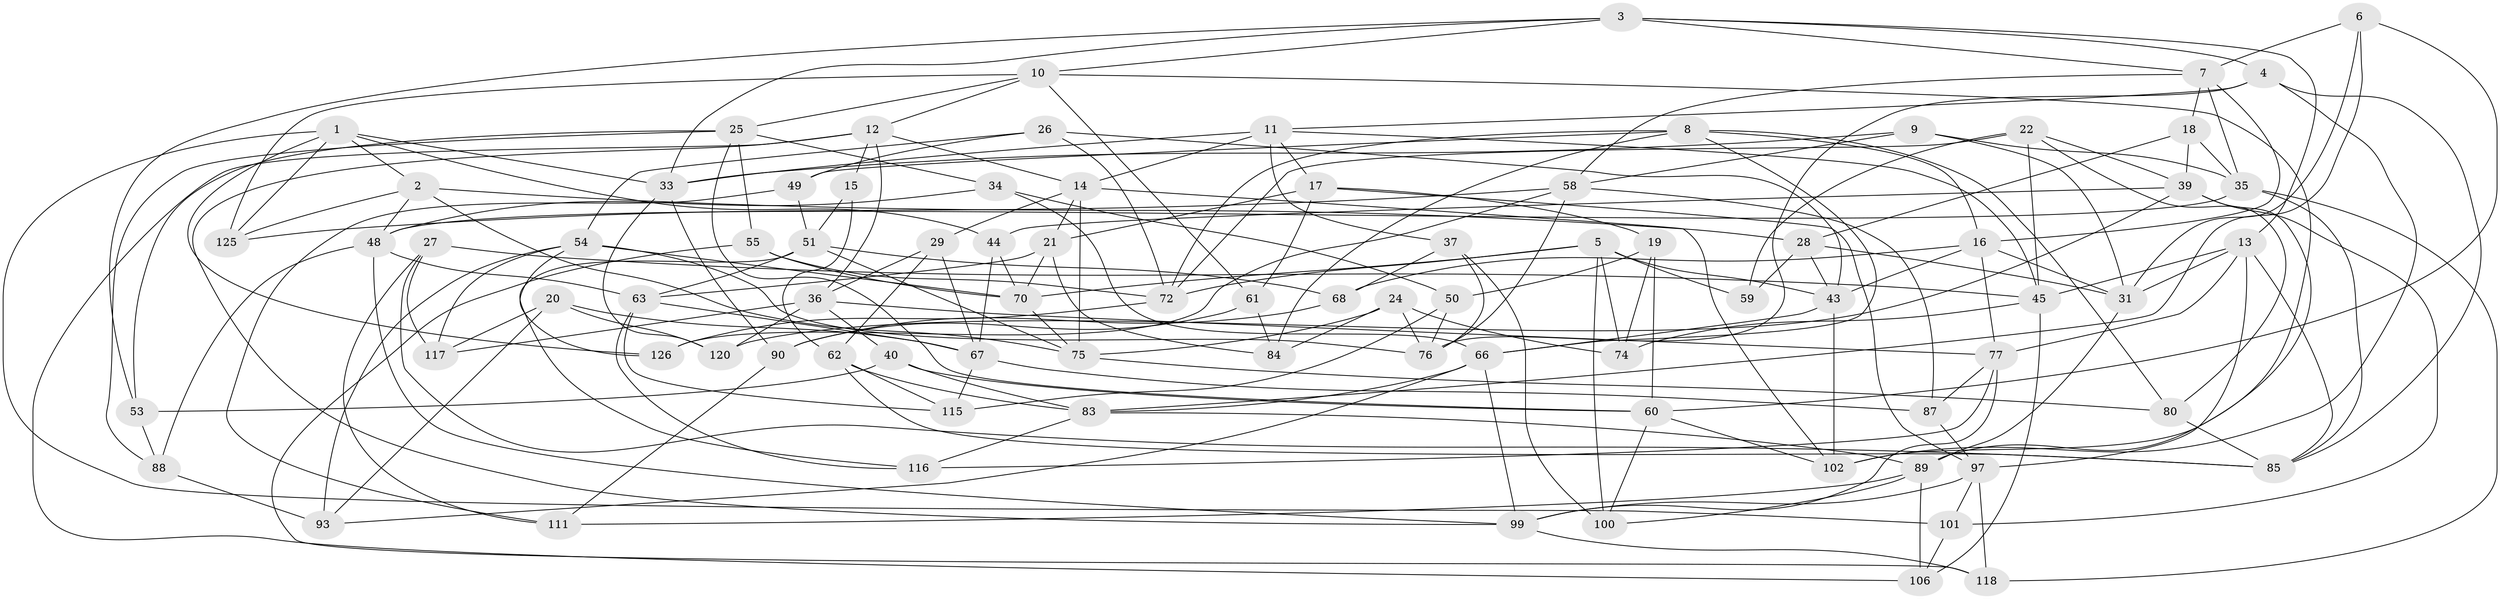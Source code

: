 // Generated by graph-tools (version 1.1) at 2025/52/02/27/25 19:52:30]
// undirected, 84 vertices, 208 edges
graph export_dot {
graph [start="1"]
  node [color=gray90,style=filled];
  1 [super="+46"];
  2 [super="+41"];
  3 [super="+98"];
  4 [super="+32"];
  5 [super="+71"];
  6;
  7 [super="+52"];
  8 [super="+82"];
  9;
  10 [super="+127"];
  11 [super="+23"];
  12 [super="+81"];
  13 [super="+128"];
  14 [super="+30"];
  15;
  16 [super="+91"];
  17 [super="+114"];
  18;
  19;
  20;
  21 [super="+56"];
  22 [super="+42"];
  24;
  25 [super="+38"];
  26;
  27;
  28 [super="+121"];
  29;
  31 [super="+78"];
  33 [super="+110"];
  34;
  35 [super="+57"];
  36 [super="+65"];
  37;
  39 [super="+69"];
  40;
  43 [super="+47"];
  44;
  45 [super="+105"];
  48 [super="+119"];
  49;
  50;
  51 [super="+92"];
  53;
  54 [super="+95"];
  55;
  58 [super="+86"];
  59;
  60 [super="+129"];
  61;
  62 [super="+64"];
  63 [super="+103"];
  66 [super="+94"];
  67 [super="+73"];
  68;
  70 [super="+79"];
  72 [super="+104"];
  74;
  75 [super="+108"];
  76 [super="+96"];
  77 [super="+112"];
  80;
  83 [super="+113"];
  84;
  85 [super="+109"];
  87;
  88;
  89 [super="+123"];
  90;
  93;
  97 [super="+107"];
  99 [super="+122"];
  100;
  101;
  102 [super="+124"];
  106;
  111;
  115;
  116;
  117;
  118;
  120;
  125;
  126;
  1 -- 44;
  1 -- 125;
  1 -- 2;
  1 -- 101;
  1 -- 126;
  1 -- 33;
  2 -- 125;
  2 -- 28 [weight=2];
  2 -- 48;
  2 -- 75;
  3 -- 4;
  3 -- 53;
  3 -- 7;
  3 -- 33;
  3 -- 10;
  3 -- 13;
  4 -- 102 [weight=2];
  4 -- 85;
  4 -- 11;
  4 -- 76;
  5 -- 43;
  5 -- 74;
  5 -- 59;
  5 -- 100;
  5 -- 72;
  5 -- 70;
  6 -- 60;
  6 -- 31;
  6 -- 7;
  6 -- 83;
  7 -- 18;
  7 -- 16;
  7 -- 35;
  7 -- 58;
  8 -- 84;
  8 -- 80;
  8 -- 66;
  8 -- 49;
  8 -- 16;
  8 -- 72;
  9 -- 33;
  9 -- 58;
  9 -- 31;
  9 -- 35;
  10 -- 125;
  10 -- 102;
  10 -- 61;
  10 -- 12;
  10 -- 25;
  11 -- 45;
  11 -- 37;
  11 -- 17;
  11 -- 14;
  11 -- 33;
  12 -- 106;
  12 -- 99;
  12 -- 36;
  12 -- 15;
  12 -- 14;
  13 -- 31;
  13 -- 97;
  13 -- 45;
  13 -- 85;
  13 -- 77;
  14 -- 75;
  14 -- 102;
  14 -- 21;
  14 -- 29;
  15 -- 62 [weight=2];
  15 -- 51;
  16 -- 68;
  16 -- 31;
  16 -- 43;
  16 -- 77;
  17 -- 61;
  17 -- 19;
  17 -- 21 [weight=2];
  17 -- 97;
  18 -- 39;
  18 -- 35;
  18 -- 28;
  19 -- 60;
  19 -- 50;
  19 -- 74;
  20 -- 120;
  20 -- 93;
  20 -- 67;
  20 -- 117;
  21 -- 63;
  21 -- 84;
  21 -- 70;
  22 -- 59 [weight=2];
  22 -- 72;
  22 -- 80;
  22 -- 45;
  22 -- 39;
  24 -- 76;
  24 -- 84;
  24 -- 74;
  24 -- 75;
  25 -- 34;
  25 -- 88;
  25 -- 53;
  25 -- 60;
  25 -- 55;
  26 -- 49;
  26 -- 54;
  26 -- 72;
  26 -- 43;
  27 -- 117;
  27 -- 85;
  27 -- 45;
  27 -- 111;
  28 -- 59;
  28 -- 43;
  28 -- 31;
  29 -- 36;
  29 -- 67;
  29 -- 62;
  31 -- 89;
  33 -- 120;
  33 -- 90;
  34 -- 50;
  34 -- 66;
  34 -- 48;
  35 -- 118;
  35 -- 48;
  35 -- 85;
  36 -- 40;
  36 -- 77;
  36 -- 120;
  36 -- 117;
  37 -- 76;
  37 -- 68;
  37 -- 100;
  39 -- 101;
  39 -- 89;
  39 -- 120;
  39 -- 44;
  40 -- 53;
  40 -- 83;
  40 -- 60;
  43 -- 102;
  43 -- 66;
  44 -- 70;
  44 -- 67;
  45 -- 74;
  45 -- 106;
  48 -- 63;
  48 -- 88;
  48 -- 99;
  49 -- 111;
  49 -- 51;
  50 -- 115;
  50 -- 76;
  51 -- 68;
  51 -- 116;
  51 -- 75;
  51 -- 63;
  53 -- 88;
  54 -- 93;
  54 -- 70;
  54 -- 126;
  54 -- 117;
  54 -- 76;
  55 -- 70;
  55 -- 118;
  55 -- 72;
  58 -- 126;
  58 -- 76;
  58 -- 125;
  58 -- 87;
  60 -- 102;
  60 -- 100;
  61 -- 90;
  61 -- 84;
  62 -- 83;
  62 -- 115;
  62 -- 85;
  63 -- 115;
  63 -- 116;
  63 -- 67;
  66 -- 83;
  66 -- 93;
  66 -- 99;
  67 -- 115;
  67 -- 87;
  68 -- 90;
  70 -- 75;
  72 -- 126;
  75 -- 80;
  77 -- 87;
  77 -- 99;
  77 -- 116;
  80 -- 85;
  83 -- 89;
  83 -- 116;
  87 -- 97;
  88 -- 93;
  89 -- 100;
  89 -- 106;
  89 -- 111;
  90 -- 111;
  97 -- 99;
  97 -- 101;
  97 -- 118;
  99 -- 118;
  101 -- 106;
}
